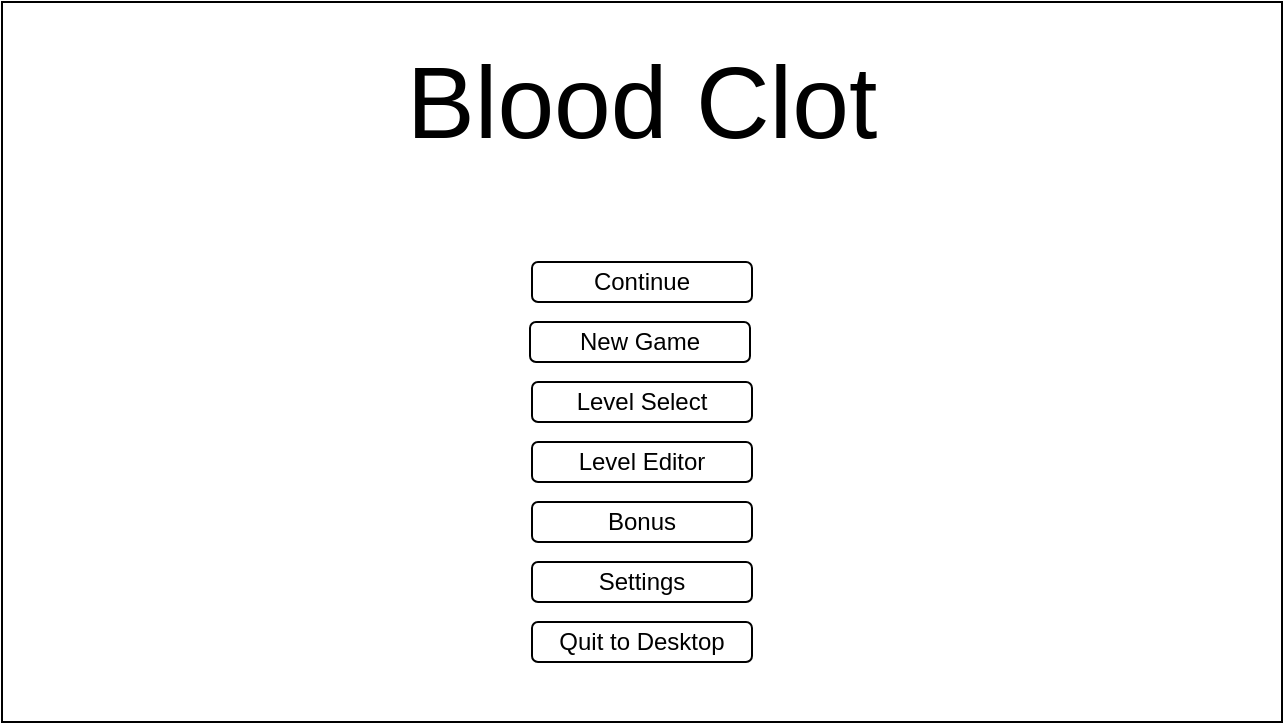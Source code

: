<mxfile version="14.5.1" type="device"><diagram id="oJb3lDdEyWL9mbrv68T7" name="Page-1"><mxGraphModel dx="1422" dy="822" grid="1" gridSize="10" guides="1" tooltips="1" connect="1" arrows="1" fold="1" page="1" pageScale="1" pageWidth="827" pageHeight="1169" math="0" shadow="0"><root><mxCell id="0"/><mxCell id="1" parent="0"/><mxCell id="8nHNICtqWw2BeY5waNOn-1" value="" style="rounded=0;whiteSpace=wrap;html=1;" vertex="1" parent="1"><mxGeometry x="40" y="40" width="640" height="360" as="geometry"/></mxCell><mxCell id="8nHNICtqWw2BeY5waNOn-2" value="New Game" style="rounded=1;whiteSpace=wrap;html=1;" vertex="1" parent="1"><mxGeometry x="304" y="200" width="110" height="20" as="geometry"/></mxCell><mxCell id="8nHNICtqWw2BeY5waNOn-3" value="Continue" style="rounded=1;whiteSpace=wrap;html=1;" vertex="1" parent="1"><mxGeometry x="305" y="170" width="110" height="20" as="geometry"/></mxCell><mxCell id="8nHNICtqWw2BeY5waNOn-4" value="&lt;font style=&quot;font-size: 51px&quot;&gt;Blood Clot&lt;/font&gt;" style="text;html=1;strokeColor=none;fillColor=none;align=center;verticalAlign=middle;whiteSpace=wrap;rounded=0;" vertex="1" parent="1"><mxGeometry x="215" y="80" width="290" height="20" as="geometry"/></mxCell><mxCell id="8nHNICtqWw2BeY5waNOn-5" value="Level Select" style="rounded=1;whiteSpace=wrap;html=1;" vertex="1" parent="1"><mxGeometry x="305" y="230" width="110" height="20" as="geometry"/></mxCell><mxCell id="8nHNICtqWw2BeY5waNOn-6" value="Level Editor" style="rounded=1;whiteSpace=wrap;html=1;" vertex="1" parent="1"><mxGeometry x="305" y="260" width="110" height="20" as="geometry"/></mxCell><mxCell id="8nHNICtqWw2BeY5waNOn-7" value="Quit to Desktop" style="rounded=1;whiteSpace=wrap;html=1;" vertex="1" parent="1"><mxGeometry x="305" y="350" width="110" height="20" as="geometry"/></mxCell><mxCell id="8nHNICtqWw2BeY5waNOn-8" value="Settings" style="rounded=1;whiteSpace=wrap;html=1;" vertex="1" parent="1"><mxGeometry x="305" y="320" width="110" height="20" as="geometry"/></mxCell><mxCell id="8nHNICtqWw2BeY5waNOn-9" value="Bonus" style="rounded=1;whiteSpace=wrap;html=1;" vertex="1" parent="1"><mxGeometry x="305" y="290" width="110" height="20" as="geometry"/></mxCell></root></mxGraphModel></diagram></mxfile>